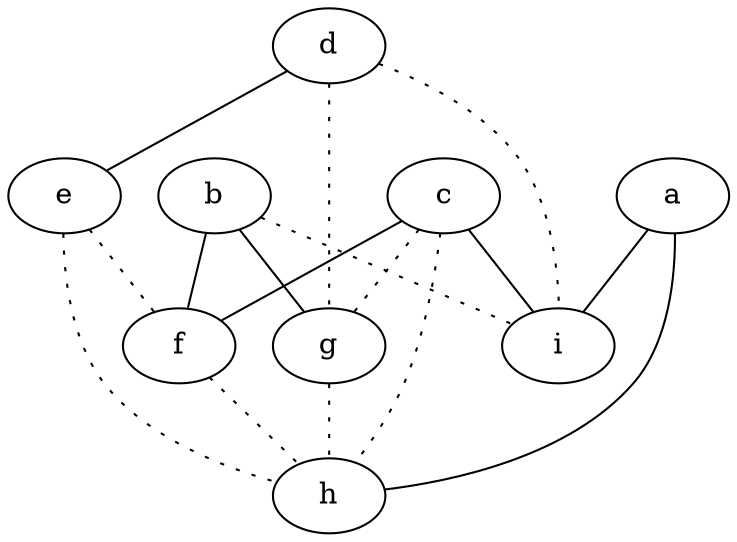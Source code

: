 graph {
a -- h;
a -- i;
b -- f;
b -- g;
b -- i [style=dotted];
c -- f;
c -- g [style=dotted];
c -- h [style=dotted];
c -- i;
d -- e;
d -- g [style=dotted];
d -- i [style=dotted];
e -- f [style=dotted];
e -- h [style=dotted];
f -- h [style=dotted];
g -- h [style=dotted];
}
